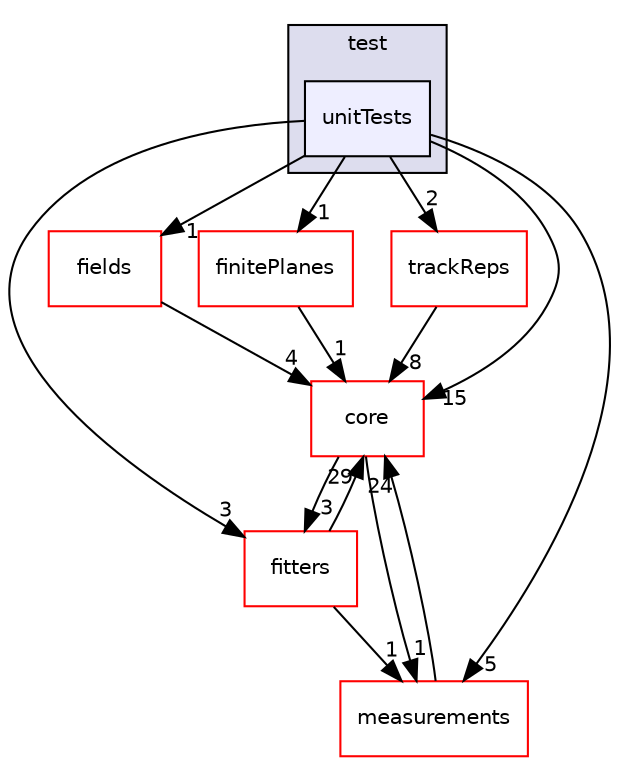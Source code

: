 digraph "genfit/test/unitTests" {
  compound=true
  node [ fontsize="10", fontname="Helvetica"];
  edge [ labelfontsize="10", labelfontname="Helvetica"];
  subgraph clusterdir_a0f441b288fc89cdfad5a241a32a8308 {
    graph [ bgcolor="#ddddee", pencolor="black", label="test" fontname="Helvetica", fontsize="10", URL="dir_a0f441b288fc89cdfad5a241a32a8308.html"]
  dir_7c3f9c4a07caf21b02fbd44b98206dca [shape=box, label="unitTests", style="filled", fillcolor="#eeeeff", pencolor="black", URL="dir_7c3f9c4a07caf21b02fbd44b98206dca.html"];
  }
  dir_a4c240e34ae002d1595c9d58fa050d9d [shape=box label="fields" fillcolor="white" style="filled" color="red" URL="dir_a4c240e34ae002d1595c9d58fa050d9d.html"];
  dir_88ab23941f10753a72069cdb11e8f345 [shape=box label="finitePlanes" fillcolor="white" style="filled" color="red" URL="dir_88ab23941f10753a72069cdb11e8f345.html"];
  dir_84ddfff8e8c088d4b1ab178aeca71541 [shape=box label="fitters" fillcolor="white" style="filled" color="red" URL="dir_84ddfff8e8c088d4b1ab178aeca71541.html"];
  dir_9268fb76a242d6fab4cb1d575f1746b1 [shape=box label="measurements" fillcolor="white" style="filled" color="red" URL="dir_9268fb76a242d6fab4cb1d575f1746b1.html"];
  dir_0e3f7579cc1826c2479a35ae63f11e4e [shape=box label="trackReps" fillcolor="white" style="filled" color="red" URL="dir_0e3f7579cc1826c2479a35ae63f11e4e.html"];
  dir_7a40b7556c10f243ca9453eab1d74876 [shape=box label="core" fillcolor="white" style="filled" color="red" URL="dir_7a40b7556c10f243ca9453eab1d74876.html"];
  dir_7c3f9c4a07caf21b02fbd44b98206dca->dir_a4c240e34ae002d1595c9d58fa050d9d [headlabel="1", labeldistance=1.5 headhref="dir_000062_000037.html"];
  dir_7c3f9c4a07caf21b02fbd44b98206dca->dir_88ab23941f10753a72069cdb11e8f345 [headlabel="1", labeldistance=1.5 headhref="dir_000062_000040.html"];
  dir_7c3f9c4a07caf21b02fbd44b98206dca->dir_84ddfff8e8c088d4b1ab178aeca71541 [headlabel="3", labeldistance=1.5 headhref="dir_000062_000043.html"];
  dir_7c3f9c4a07caf21b02fbd44b98206dca->dir_9268fb76a242d6fab4cb1d575f1746b1 [headlabel="5", labeldistance=1.5 headhref="dir_000062_000054.html"];
  dir_7c3f9c4a07caf21b02fbd44b98206dca->dir_0e3f7579cc1826c2479a35ae63f11e4e [headlabel="2", labeldistance=1.5 headhref="dir_000062_000052.html"];
  dir_7c3f9c4a07caf21b02fbd44b98206dca->dir_7a40b7556c10f243ca9453eab1d74876 [headlabel="15", labeldistance=1.5 headhref="dir_000062_000029.html"];
  dir_a4c240e34ae002d1595c9d58fa050d9d->dir_7a40b7556c10f243ca9453eab1d74876 [headlabel="4", labeldistance=1.5 headhref="dir_000037_000029.html"];
  dir_88ab23941f10753a72069cdb11e8f345->dir_7a40b7556c10f243ca9453eab1d74876 [headlabel="1", labeldistance=1.5 headhref="dir_000040_000029.html"];
  dir_84ddfff8e8c088d4b1ab178aeca71541->dir_9268fb76a242d6fab4cb1d575f1746b1 [headlabel="1", labeldistance=1.5 headhref="dir_000043_000054.html"];
  dir_84ddfff8e8c088d4b1ab178aeca71541->dir_7a40b7556c10f243ca9453eab1d74876 [headlabel="29", labeldistance=1.5 headhref="dir_000043_000029.html"];
  dir_9268fb76a242d6fab4cb1d575f1746b1->dir_7a40b7556c10f243ca9453eab1d74876 [headlabel="24", labeldistance=1.5 headhref="dir_000054_000029.html"];
  dir_0e3f7579cc1826c2479a35ae63f11e4e->dir_7a40b7556c10f243ca9453eab1d74876 [headlabel="8", labeldistance=1.5 headhref="dir_000052_000029.html"];
  dir_7a40b7556c10f243ca9453eab1d74876->dir_84ddfff8e8c088d4b1ab178aeca71541 [headlabel="3", labeldistance=1.5 headhref="dir_000029_000043.html"];
  dir_7a40b7556c10f243ca9453eab1d74876->dir_9268fb76a242d6fab4cb1d575f1746b1 [headlabel="1", labeldistance=1.5 headhref="dir_000029_000054.html"];
}
